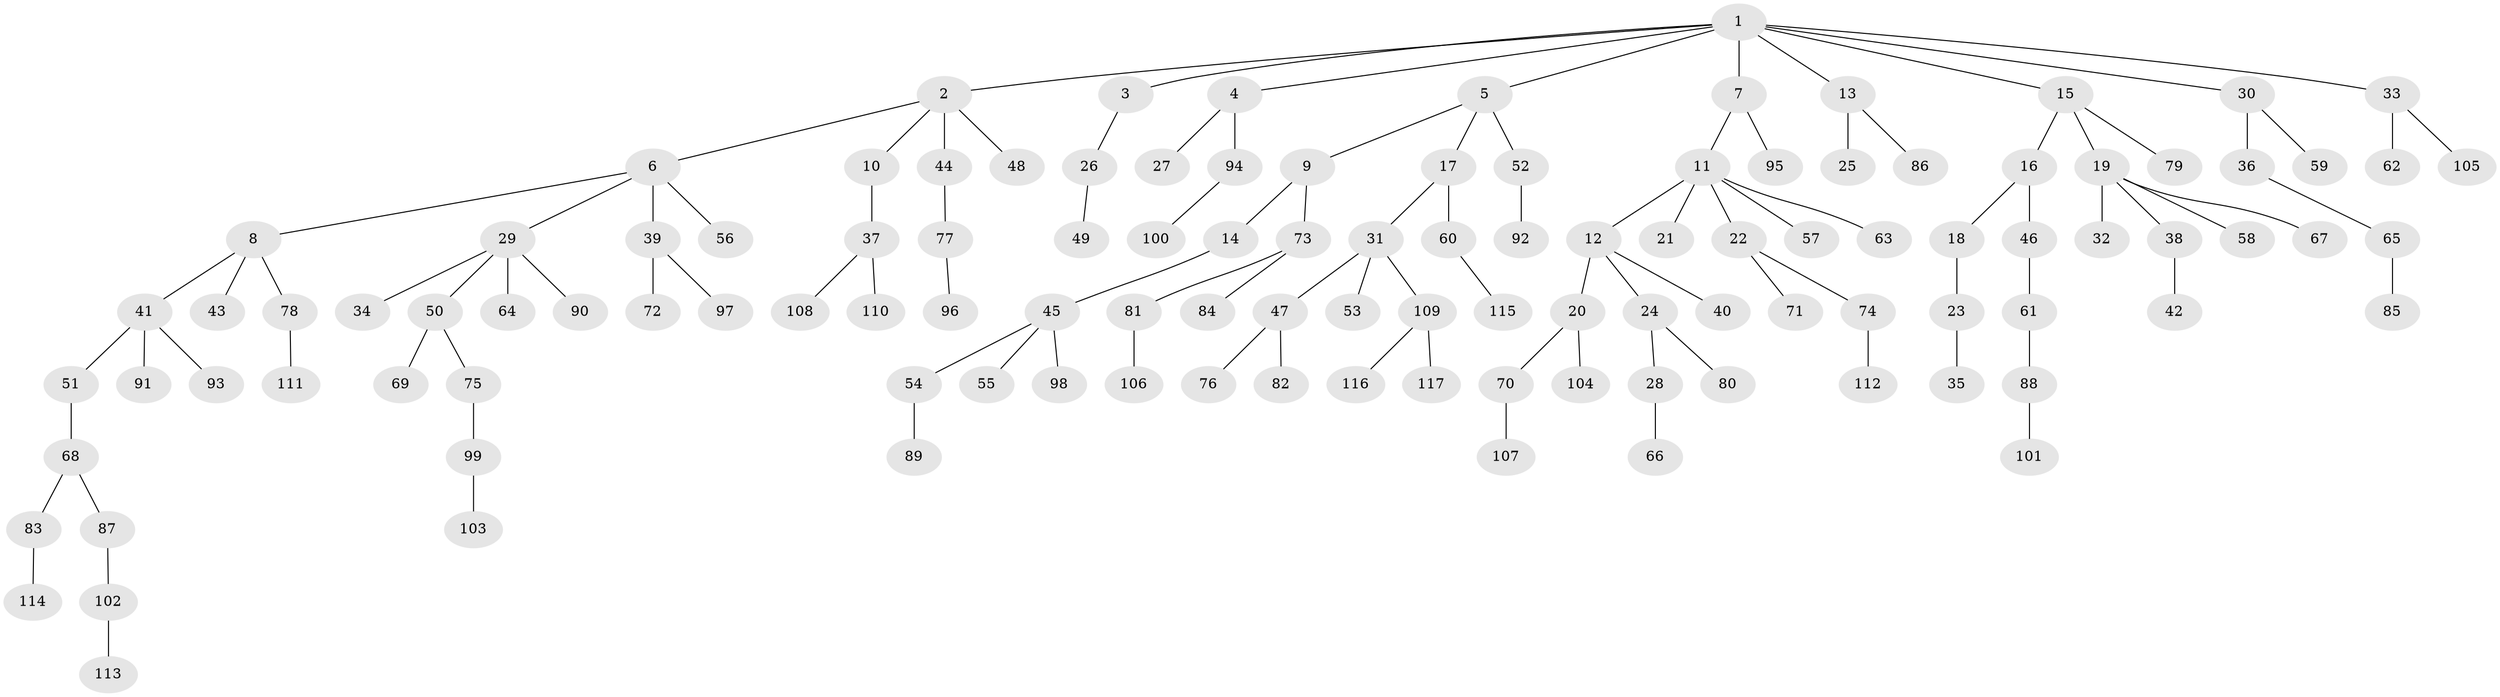 // coarse degree distribution, {12: 0.01282051282051282, 2: 0.2564102564102564, 5: 0.038461538461538464, 4: 0.0641025641025641, 3: 0.11538461538461539, 1: 0.5128205128205128}
// Generated by graph-tools (version 1.1) at 2025/24/03/03/25 07:24:07]
// undirected, 117 vertices, 116 edges
graph export_dot {
graph [start="1"]
  node [color=gray90,style=filled];
  1;
  2;
  3;
  4;
  5;
  6;
  7;
  8;
  9;
  10;
  11;
  12;
  13;
  14;
  15;
  16;
  17;
  18;
  19;
  20;
  21;
  22;
  23;
  24;
  25;
  26;
  27;
  28;
  29;
  30;
  31;
  32;
  33;
  34;
  35;
  36;
  37;
  38;
  39;
  40;
  41;
  42;
  43;
  44;
  45;
  46;
  47;
  48;
  49;
  50;
  51;
  52;
  53;
  54;
  55;
  56;
  57;
  58;
  59;
  60;
  61;
  62;
  63;
  64;
  65;
  66;
  67;
  68;
  69;
  70;
  71;
  72;
  73;
  74;
  75;
  76;
  77;
  78;
  79;
  80;
  81;
  82;
  83;
  84;
  85;
  86;
  87;
  88;
  89;
  90;
  91;
  92;
  93;
  94;
  95;
  96;
  97;
  98;
  99;
  100;
  101;
  102;
  103;
  104;
  105;
  106;
  107;
  108;
  109;
  110;
  111;
  112;
  113;
  114;
  115;
  116;
  117;
  1 -- 2;
  1 -- 3;
  1 -- 4;
  1 -- 5;
  1 -- 7;
  1 -- 13;
  1 -- 15;
  1 -- 30;
  1 -- 33;
  2 -- 6;
  2 -- 10;
  2 -- 44;
  2 -- 48;
  3 -- 26;
  4 -- 27;
  4 -- 94;
  5 -- 9;
  5 -- 17;
  5 -- 52;
  6 -- 8;
  6 -- 29;
  6 -- 39;
  6 -- 56;
  7 -- 11;
  7 -- 95;
  8 -- 41;
  8 -- 43;
  8 -- 78;
  9 -- 14;
  9 -- 73;
  10 -- 37;
  11 -- 12;
  11 -- 21;
  11 -- 22;
  11 -- 57;
  11 -- 63;
  12 -- 20;
  12 -- 24;
  12 -- 40;
  13 -- 25;
  13 -- 86;
  14 -- 45;
  15 -- 16;
  15 -- 19;
  15 -- 79;
  16 -- 18;
  16 -- 46;
  17 -- 31;
  17 -- 60;
  18 -- 23;
  19 -- 32;
  19 -- 38;
  19 -- 58;
  19 -- 67;
  20 -- 70;
  20 -- 104;
  22 -- 71;
  22 -- 74;
  23 -- 35;
  24 -- 28;
  24 -- 80;
  26 -- 49;
  28 -- 66;
  29 -- 34;
  29 -- 50;
  29 -- 64;
  29 -- 90;
  30 -- 36;
  30 -- 59;
  31 -- 47;
  31 -- 53;
  31 -- 109;
  33 -- 62;
  33 -- 105;
  36 -- 65;
  37 -- 108;
  37 -- 110;
  38 -- 42;
  39 -- 72;
  39 -- 97;
  41 -- 51;
  41 -- 91;
  41 -- 93;
  44 -- 77;
  45 -- 54;
  45 -- 55;
  45 -- 98;
  46 -- 61;
  47 -- 76;
  47 -- 82;
  50 -- 69;
  50 -- 75;
  51 -- 68;
  52 -- 92;
  54 -- 89;
  60 -- 115;
  61 -- 88;
  65 -- 85;
  68 -- 83;
  68 -- 87;
  70 -- 107;
  73 -- 81;
  73 -- 84;
  74 -- 112;
  75 -- 99;
  77 -- 96;
  78 -- 111;
  81 -- 106;
  83 -- 114;
  87 -- 102;
  88 -- 101;
  94 -- 100;
  99 -- 103;
  102 -- 113;
  109 -- 116;
  109 -- 117;
}
